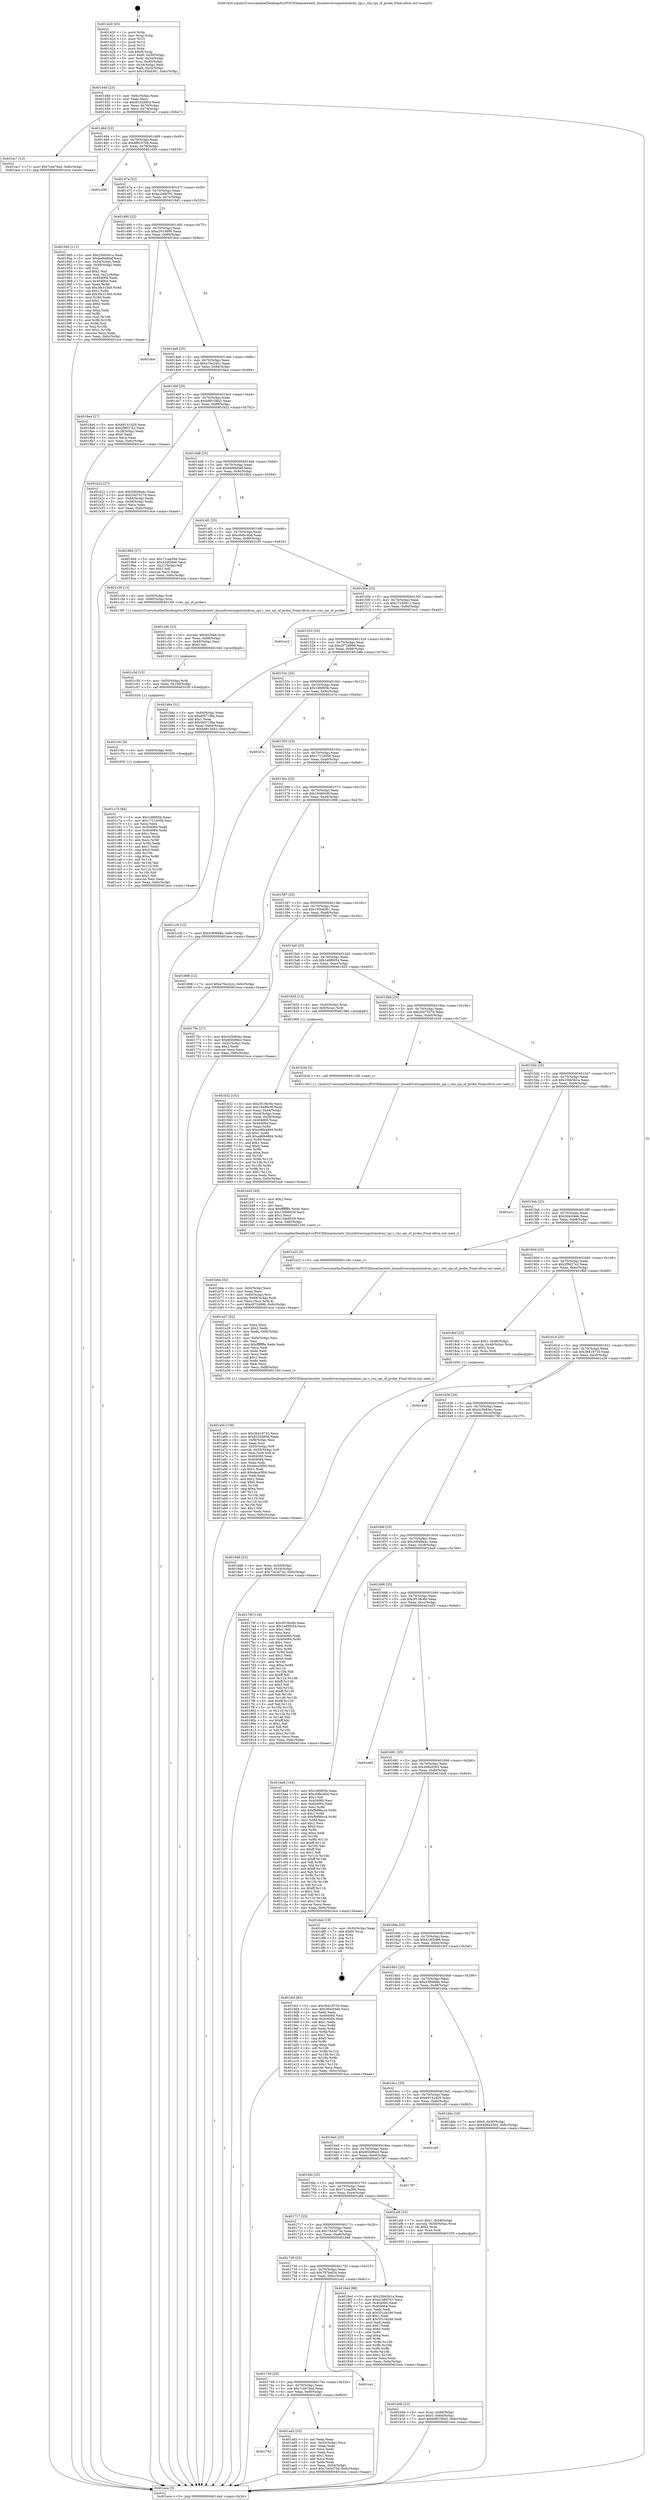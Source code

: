 digraph "0x401420" {
  label = "0x401420 (/mnt/c/Users/mathe/Desktop/tcc/POCII/binaries/extr_linuxdriversinputrmi4rmi_spi.c_rmi_spi_of_probe_Final-ollvm.out::main(0))"
  labelloc = "t"
  node[shape=record]

  Entry [label="",width=0.3,height=0.3,shape=circle,fillcolor=black,style=filled]
  "0x40144d" [label="{
     0x40144d [23]\l
     | [instrs]\l
     &nbsp;&nbsp;0x40144d \<+3\>: mov -0x6c(%rbp),%eax\l
     &nbsp;&nbsp;0x401450 \<+2\>: mov %eax,%ecx\l
     &nbsp;&nbsp;0x401452 \<+6\>: sub $0x8102d95d,%ecx\l
     &nbsp;&nbsp;0x401458 \<+3\>: mov %eax,-0x70(%rbp)\l
     &nbsp;&nbsp;0x40145b \<+3\>: mov %ecx,-0x74(%rbp)\l
     &nbsp;&nbsp;0x40145e \<+6\>: je 0000000000401ac7 \<main+0x6a7\>\l
  }"]
  "0x401ac7" [label="{
     0x401ac7 [12]\l
     | [instrs]\l
     &nbsp;&nbsp;0x401ac7 \<+7\>: movl $0x7cde76ad,-0x6c(%rbp)\l
     &nbsp;&nbsp;0x401ace \<+5\>: jmp 0000000000401ece \<main+0xaae\>\l
  }"]
  "0x401464" [label="{
     0x401464 [22]\l
     | [instrs]\l
     &nbsp;&nbsp;0x401464 \<+5\>: jmp 0000000000401469 \<main+0x49\>\l
     &nbsp;&nbsp;0x401469 \<+3\>: mov -0x70(%rbp),%eax\l
     &nbsp;&nbsp;0x40146c \<+5\>: sub $0x8f9167bb,%eax\l
     &nbsp;&nbsp;0x401471 \<+3\>: mov %eax,-0x78(%rbp)\l
     &nbsp;&nbsp;0x401474 \<+6\>: je 0000000000401d39 \<main+0x919\>\l
  }"]
  Exit [label="",width=0.3,height=0.3,shape=circle,fillcolor=black,style=filled,peripheries=2]
  "0x401d39" [label="{
     0x401d39\l
  }", style=dashed]
  "0x40147a" [label="{
     0x40147a [22]\l
     | [instrs]\l
     &nbsp;&nbsp;0x40147a \<+5\>: jmp 000000000040147f \<main+0x5f\>\l
     &nbsp;&nbsp;0x40147f \<+3\>: mov -0x70(%rbp),%eax\l
     &nbsp;&nbsp;0x401482 \<+5\>: sub $0xa1b8d761,%eax\l
     &nbsp;&nbsp;0x401487 \<+3\>: mov %eax,-0x7c(%rbp)\l
     &nbsp;&nbsp;0x40148a \<+6\>: je 0000000000401945 \<main+0x525\>\l
  }"]
  "0x401c75" [label="{
     0x401c75 [84]\l
     | [instrs]\l
     &nbsp;&nbsp;0x401c75 \<+5\>: mov $0x1d6905b,%eax\l
     &nbsp;&nbsp;0x401c7a \<+5\>: mov $0x17214056,%esi\l
     &nbsp;&nbsp;0x401c7f \<+2\>: xor %ecx,%ecx\l
     &nbsp;&nbsp;0x401c81 \<+7\>: mov 0x404060,%edx\l
     &nbsp;&nbsp;0x401c88 \<+8\>: mov 0x404064,%r8d\l
     &nbsp;&nbsp;0x401c90 \<+3\>: sub $0x1,%ecx\l
     &nbsp;&nbsp;0x401c93 \<+3\>: mov %edx,%r9d\l
     &nbsp;&nbsp;0x401c96 \<+3\>: add %ecx,%r9d\l
     &nbsp;&nbsp;0x401c99 \<+4\>: imul %r9d,%edx\l
     &nbsp;&nbsp;0x401c9d \<+3\>: and $0x1,%edx\l
     &nbsp;&nbsp;0x401ca0 \<+3\>: cmp $0x0,%edx\l
     &nbsp;&nbsp;0x401ca3 \<+4\>: sete %r10b\l
     &nbsp;&nbsp;0x401ca7 \<+4\>: cmp $0xa,%r8d\l
     &nbsp;&nbsp;0x401cab \<+4\>: setl %r11b\l
     &nbsp;&nbsp;0x401caf \<+3\>: mov %r10b,%bl\l
     &nbsp;&nbsp;0x401cb2 \<+3\>: and %r11b,%bl\l
     &nbsp;&nbsp;0x401cb5 \<+3\>: xor %r11b,%r10b\l
     &nbsp;&nbsp;0x401cb8 \<+3\>: or %r10b,%bl\l
     &nbsp;&nbsp;0x401cbb \<+3\>: test $0x1,%bl\l
     &nbsp;&nbsp;0x401cbe \<+3\>: cmovne %esi,%eax\l
     &nbsp;&nbsp;0x401cc1 \<+3\>: mov %eax,-0x6c(%rbp)\l
     &nbsp;&nbsp;0x401cc4 \<+5\>: jmp 0000000000401ece \<main+0xaae\>\l
  }"]
  "0x401945" [label="{
     0x401945 [111]\l
     | [instrs]\l
     &nbsp;&nbsp;0x401945 \<+5\>: mov $0x25bb5b1a,%eax\l
     &nbsp;&nbsp;0x40194a \<+5\>: mov $0xbe9dd0ef,%ecx\l
     &nbsp;&nbsp;0x40194f \<+3\>: mov -0x54(%rbp),%edx\l
     &nbsp;&nbsp;0x401952 \<+3\>: cmp -0x48(%rbp),%edx\l
     &nbsp;&nbsp;0x401955 \<+4\>: setl %sil\l
     &nbsp;&nbsp;0x401959 \<+4\>: and $0x1,%sil\l
     &nbsp;&nbsp;0x40195d \<+4\>: mov %sil,-0x21(%rbp)\l
     &nbsp;&nbsp;0x401961 \<+7\>: mov 0x404060,%edx\l
     &nbsp;&nbsp;0x401968 \<+7\>: mov 0x404064,%edi\l
     &nbsp;&nbsp;0x40196f \<+3\>: mov %edx,%r8d\l
     &nbsp;&nbsp;0x401972 \<+7\>: sub $0x3fe315b0,%r8d\l
     &nbsp;&nbsp;0x401979 \<+4\>: sub $0x1,%r8d\l
     &nbsp;&nbsp;0x40197d \<+7\>: add $0x3fe315b0,%r8d\l
     &nbsp;&nbsp;0x401984 \<+4\>: imul %r8d,%edx\l
     &nbsp;&nbsp;0x401988 \<+3\>: and $0x1,%edx\l
     &nbsp;&nbsp;0x40198b \<+3\>: cmp $0x0,%edx\l
     &nbsp;&nbsp;0x40198e \<+4\>: sete %sil\l
     &nbsp;&nbsp;0x401992 \<+3\>: cmp $0xa,%edi\l
     &nbsp;&nbsp;0x401995 \<+4\>: setl %r9b\l
     &nbsp;&nbsp;0x401999 \<+3\>: mov %sil,%r10b\l
     &nbsp;&nbsp;0x40199c \<+3\>: and %r9b,%r10b\l
     &nbsp;&nbsp;0x40199f \<+3\>: xor %r9b,%sil\l
     &nbsp;&nbsp;0x4019a2 \<+3\>: or %sil,%r10b\l
     &nbsp;&nbsp;0x4019a5 \<+4\>: test $0x1,%r10b\l
     &nbsp;&nbsp;0x4019a9 \<+3\>: cmovne %ecx,%eax\l
     &nbsp;&nbsp;0x4019ac \<+3\>: mov %eax,-0x6c(%rbp)\l
     &nbsp;&nbsp;0x4019af \<+5\>: jmp 0000000000401ece \<main+0xaae\>\l
  }"]
  "0x401490" [label="{
     0x401490 [22]\l
     | [instrs]\l
     &nbsp;&nbsp;0x401490 \<+5\>: jmp 0000000000401495 \<main+0x75\>\l
     &nbsp;&nbsp;0x401495 \<+3\>: mov -0x70(%rbp),%eax\l
     &nbsp;&nbsp;0x401498 \<+5\>: sub $0xa2010890,%eax\l
     &nbsp;&nbsp;0x40149d \<+3\>: mov %eax,-0x80(%rbp)\l
     &nbsp;&nbsp;0x4014a0 \<+6\>: je 0000000000401dce \<main+0x9ae\>\l
  }"]
  "0x401c6c" [label="{
     0x401c6c [9]\l
     | [instrs]\l
     &nbsp;&nbsp;0x401c6c \<+4\>: mov -0x60(%rbp),%rdi\l
     &nbsp;&nbsp;0x401c70 \<+5\>: call 0000000000401030 \<free@plt\>\l
     | [calls]\l
     &nbsp;&nbsp;0x401030 \{1\} (unknown)\l
  }"]
  "0x401dce" [label="{
     0x401dce\l
  }", style=dashed]
  "0x4014a6" [label="{
     0x4014a6 [25]\l
     | [instrs]\l
     &nbsp;&nbsp;0x4014a6 \<+5\>: jmp 00000000004014ab \<main+0x8b\>\l
     &nbsp;&nbsp;0x4014ab \<+3\>: mov -0x70(%rbp),%eax\l
     &nbsp;&nbsp;0x4014ae \<+5\>: sub $0xa76e242c,%eax\l
     &nbsp;&nbsp;0x4014b3 \<+6\>: mov %eax,-0x84(%rbp)\l
     &nbsp;&nbsp;0x4014b9 \<+6\>: je 00000000004018a4 \<main+0x484\>\l
  }"]
  "0x401c5d" [label="{
     0x401c5d [15]\l
     | [instrs]\l
     &nbsp;&nbsp;0x401c5d \<+4\>: mov -0x50(%rbp),%rdi\l
     &nbsp;&nbsp;0x401c61 \<+6\>: mov %eax,-0x100(%rbp)\l
     &nbsp;&nbsp;0x401c67 \<+5\>: call 0000000000401030 \<free@plt\>\l
     | [calls]\l
     &nbsp;&nbsp;0x401030 \{1\} (unknown)\l
  }"]
  "0x4018a4" [label="{
     0x4018a4 [27]\l
     | [instrs]\l
     &nbsp;&nbsp;0x4018a4 \<+5\>: mov $0x69141d29,%eax\l
     &nbsp;&nbsp;0x4018a9 \<+5\>: mov $0x2f9627e2,%ecx\l
     &nbsp;&nbsp;0x4018ae \<+3\>: mov -0x28(%rbp),%edx\l
     &nbsp;&nbsp;0x4018b1 \<+3\>: cmp $0x0,%edx\l
     &nbsp;&nbsp;0x4018b4 \<+3\>: cmove %ecx,%eax\l
     &nbsp;&nbsp;0x4018b7 \<+3\>: mov %eax,-0x6c(%rbp)\l
     &nbsp;&nbsp;0x4018ba \<+5\>: jmp 0000000000401ece \<main+0xaae\>\l
  }"]
  "0x4014bf" [label="{
     0x4014bf [25]\l
     | [instrs]\l
     &nbsp;&nbsp;0x4014bf \<+5\>: jmp 00000000004014c4 \<main+0xa4\>\l
     &nbsp;&nbsp;0x4014c4 \<+3\>: mov -0x70(%rbp),%eax\l
     &nbsp;&nbsp;0x4014c7 \<+5\>: sub $0xb8815843,%eax\l
     &nbsp;&nbsp;0x4014cc \<+6\>: mov %eax,-0x88(%rbp)\l
     &nbsp;&nbsp;0x4014d2 \<+6\>: je 0000000000401b22 \<main+0x702\>\l
  }"]
  "0x401c46" [label="{
     0x401c46 [23]\l
     | [instrs]\l
     &nbsp;&nbsp;0x401c46 \<+10\>: movabs $0x4020b6,%rdi\l
     &nbsp;&nbsp;0x401c50 \<+3\>: mov %eax,-0x68(%rbp)\l
     &nbsp;&nbsp;0x401c53 \<+3\>: mov -0x68(%rbp),%esi\l
     &nbsp;&nbsp;0x401c56 \<+2\>: mov $0x0,%al\l
     &nbsp;&nbsp;0x401c58 \<+5\>: call 0000000000401040 \<printf@plt\>\l
     | [calls]\l
     &nbsp;&nbsp;0x401040 \{1\} (unknown)\l
  }"]
  "0x401b22" [label="{
     0x401b22 [27]\l
     | [instrs]\l
     &nbsp;&nbsp;0x401b22 \<+5\>: mov $0x3d0d9a4c,%eax\l
     &nbsp;&nbsp;0x401b27 \<+5\>: mov $0x20d7527d,%ecx\l
     &nbsp;&nbsp;0x401b2c \<+3\>: mov -0x64(%rbp),%edx\l
     &nbsp;&nbsp;0x401b2f \<+3\>: cmp -0x58(%rbp),%edx\l
     &nbsp;&nbsp;0x401b32 \<+3\>: cmovl %ecx,%eax\l
     &nbsp;&nbsp;0x401b35 \<+3\>: mov %eax,-0x6c(%rbp)\l
     &nbsp;&nbsp;0x401b38 \<+5\>: jmp 0000000000401ece \<main+0xaae\>\l
  }"]
  "0x4014d8" [label="{
     0x4014d8 [25]\l
     | [instrs]\l
     &nbsp;&nbsp;0x4014d8 \<+5\>: jmp 00000000004014dd \<main+0xbd\>\l
     &nbsp;&nbsp;0x4014dd \<+3\>: mov -0x70(%rbp),%eax\l
     &nbsp;&nbsp;0x4014e0 \<+5\>: sub $0xbe9dd0ef,%eax\l
     &nbsp;&nbsp;0x4014e5 \<+6\>: mov %eax,-0x8c(%rbp)\l
     &nbsp;&nbsp;0x4014eb \<+6\>: je 00000000004019b4 \<main+0x594\>\l
  }"]
  "0x401b6a" [label="{
     0x401b6a [32]\l
     | [instrs]\l
     &nbsp;&nbsp;0x401b6a \<+6\>: mov -0xfc(%rbp),%ecx\l
     &nbsp;&nbsp;0x401b70 \<+3\>: imul %eax,%ecx\l
     &nbsp;&nbsp;0x401b73 \<+4\>: mov -0x60(%rbp),%rsi\l
     &nbsp;&nbsp;0x401b77 \<+4\>: movslq -0x64(%rbp),%rdi\l
     &nbsp;&nbsp;0x401b7b \<+3\>: mov %ecx,(%rsi,%rdi,4)\l
     &nbsp;&nbsp;0x401b7e \<+7\>: movl $0xc9734996,-0x6c(%rbp)\l
     &nbsp;&nbsp;0x401b85 \<+5\>: jmp 0000000000401ece \<main+0xaae\>\l
  }"]
  "0x4019b4" [label="{
     0x4019b4 [27]\l
     | [instrs]\l
     &nbsp;&nbsp;0x4019b4 \<+5\>: mov $0x71caa39d,%eax\l
     &nbsp;&nbsp;0x4019b9 \<+5\>: mov $0x410f2de6,%ecx\l
     &nbsp;&nbsp;0x4019be \<+3\>: mov -0x21(%rbp),%dl\l
     &nbsp;&nbsp;0x4019c1 \<+3\>: test $0x1,%dl\l
     &nbsp;&nbsp;0x4019c4 \<+3\>: cmovne %ecx,%eax\l
     &nbsp;&nbsp;0x4019c7 \<+3\>: mov %eax,-0x6c(%rbp)\l
     &nbsp;&nbsp;0x4019ca \<+5\>: jmp 0000000000401ece \<main+0xaae\>\l
  }"]
  "0x4014f1" [label="{
     0x4014f1 [25]\l
     | [instrs]\l
     &nbsp;&nbsp;0x4014f1 \<+5\>: jmp 00000000004014f6 \<main+0xd6\>\l
     &nbsp;&nbsp;0x4014f6 \<+3\>: mov -0x70(%rbp),%eax\l
     &nbsp;&nbsp;0x4014f9 \<+5\>: sub $0xc6dbc4bd,%eax\l
     &nbsp;&nbsp;0x4014fe \<+6\>: mov %eax,-0x90(%rbp)\l
     &nbsp;&nbsp;0x401504 \<+6\>: je 0000000000401c39 \<main+0x819\>\l
  }"]
  "0x401b42" [label="{
     0x401b42 [40]\l
     | [instrs]\l
     &nbsp;&nbsp;0x401b42 \<+5\>: mov $0x2,%ecx\l
     &nbsp;&nbsp;0x401b47 \<+1\>: cltd\l
     &nbsp;&nbsp;0x401b48 \<+2\>: idiv %ecx\l
     &nbsp;&nbsp;0x401b4a \<+6\>: imul $0xfffffffe,%edx,%ecx\l
     &nbsp;&nbsp;0x401b50 \<+6\>: sub $0x134b6029,%ecx\l
     &nbsp;&nbsp;0x401b56 \<+3\>: add $0x1,%ecx\l
     &nbsp;&nbsp;0x401b59 \<+6\>: add $0x134b6029,%ecx\l
     &nbsp;&nbsp;0x401b5f \<+6\>: mov %ecx,-0xfc(%rbp)\l
     &nbsp;&nbsp;0x401b65 \<+5\>: call 0000000000401160 \<next_i\>\l
     | [calls]\l
     &nbsp;&nbsp;0x401160 \{1\} (/mnt/c/Users/mathe/Desktop/tcc/POCII/binaries/extr_linuxdriversinputrmi4rmi_spi.c_rmi_spi_of_probe_Final-ollvm.out::next_i)\l
  }"]
  "0x401c39" [label="{
     0x401c39 [13]\l
     | [instrs]\l
     &nbsp;&nbsp;0x401c39 \<+4\>: mov -0x50(%rbp),%rdi\l
     &nbsp;&nbsp;0x401c3d \<+4\>: mov -0x60(%rbp),%rsi\l
     &nbsp;&nbsp;0x401c41 \<+5\>: call 00000000004013f0 \<rmi_spi_of_probe\>\l
     | [calls]\l
     &nbsp;&nbsp;0x4013f0 \{1\} (/mnt/c/Users/mathe/Desktop/tcc/POCII/binaries/extr_linuxdriversinputrmi4rmi_spi.c_rmi_spi_of_probe_Final-ollvm.out::rmi_spi_of_probe)\l
  }"]
  "0x40150a" [label="{
     0x40150a [25]\l
     | [instrs]\l
     &nbsp;&nbsp;0x40150a \<+5\>: jmp 000000000040150f \<main+0xef\>\l
     &nbsp;&nbsp;0x40150f \<+3\>: mov -0x70(%rbp),%eax\l
     &nbsp;&nbsp;0x401512 \<+5\>: sub $0xc7240611,%eax\l
     &nbsp;&nbsp;0x401517 \<+6\>: mov %eax,-0x94(%rbp)\l
     &nbsp;&nbsp;0x40151d \<+6\>: je 0000000000401ec2 \<main+0xaa2\>\l
  }"]
  "0x401b0b" [label="{
     0x401b0b [23]\l
     | [instrs]\l
     &nbsp;&nbsp;0x401b0b \<+4\>: mov %rax,-0x60(%rbp)\l
     &nbsp;&nbsp;0x401b0f \<+7\>: movl $0x0,-0x64(%rbp)\l
     &nbsp;&nbsp;0x401b16 \<+7\>: movl $0xb8815843,-0x6c(%rbp)\l
     &nbsp;&nbsp;0x401b1d \<+5\>: jmp 0000000000401ece \<main+0xaae\>\l
  }"]
  "0x401ec2" [label="{
     0x401ec2\l
  }", style=dashed]
  "0x401523" [label="{
     0x401523 [25]\l
     | [instrs]\l
     &nbsp;&nbsp;0x401523 \<+5\>: jmp 0000000000401528 \<main+0x108\>\l
     &nbsp;&nbsp;0x401528 \<+3\>: mov -0x70(%rbp),%eax\l
     &nbsp;&nbsp;0x40152b \<+5\>: sub $0xc9734996,%eax\l
     &nbsp;&nbsp;0x401530 \<+6\>: mov %eax,-0x98(%rbp)\l
     &nbsp;&nbsp;0x401536 \<+6\>: je 0000000000401b8a \<main+0x76a\>\l
  }"]
  "0x401762" [label="{
     0x401762\l
  }", style=dashed]
  "0x401b8a" [label="{
     0x401b8a [31]\l
     | [instrs]\l
     &nbsp;&nbsp;0x401b8a \<+3\>: mov -0x64(%rbp),%eax\l
     &nbsp;&nbsp;0x401b8d \<+5\>: sub $0x49571f9a,%eax\l
     &nbsp;&nbsp;0x401b92 \<+3\>: add $0x1,%eax\l
     &nbsp;&nbsp;0x401b95 \<+5\>: add $0x49571f9a,%eax\l
     &nbsp;&nbsp;0x401b9a \<+3\>: mov %eax,-0x64(%rbp)\l
     &nbsp;&nbsp;0x401b9d \<+7\>: movl $0xb8815843,-0x6c(%rbp)\l
     &nbsp;&nbsp;0x401ba4 \<+5\>: jmp 0000000000401ece \<main+0xaae\>\l
  }"]
  "0x40153c" [label="{
     0x40153c [25]\l
     | [instrs]\l
     &nbsp;&nbsp;0x40153c \<+5\>: jmp 0000000000401541 \<main+0x121\>\l
     &nbsp;&nbsp;0x401541 \<+3\>: mov -0x70(%rbp),%eax\l
     &nbsp;&nbsp;0x401544 \<+5\>: sub $0x1d6905b,%eax\l
     &nbsp;&nbsp;0x401549 \<+6\>: mov %eax,-0x9c(%rbp)\l
     &nbsp;&nbsp;0x40154f \<+6\>: je 0000000000401e7a \<main+0xa5a\>\l
  }"]
  "0x401ad3" [label="{
     0x401ad3 [33]\l
     | [instrs]\l
     &nbsp;&nbsp;0x401ad3 \<+2\>: xor %eax,%eax\l
     &nbsp;&nbsp;0x401ad5 \<+3\>: mov -0x54(%rbp),%ecx\l
     &nbsp;&nbsp;0x401ad8 \<+2\>: mov %eax,%edx\l
     &nbsp;&nbsp;0x401ada \<+2\>: sub %ecx,%edx\l
     &nbsp;&nbsp;0x401adc \<+2\>: mov %eax,%ecx\l
     &nbsp;&nbsp;0x401ade \<+3\>: sub $0x1,%ecx\l
     &nbsp;&nbsp;0x401ae1 \<+2\>: add %ecx,%edx\l
     &nbsp;&nbsp;0x401ae3 \<+2\>: sub %edx,%eax\l
     &nbsp;&nbsp;0x401ae5 \<+3\>: mov %eax,-0x54(%rbp)\l
     &nbsp;&nbsp;0x401ae8 \<+7\>: movl $0x7343d73e,-0x6c(%rbp)\l
     &nbsp;&nbsp;0x401aef \<+5\>: jmp 0000000000401ece \<main+0xaae\>\l
  }"]
  "0x401e7a" [label="{
     0x401e7a\l
  }", style=dashed]
  "0x401555" [label="{
     0x401555 [25]\l
     | [instrs]\l
     &nbsp;&nbsp;0x401555 \<+5\>: jmp 000000000040155a \<main+0x13a\>\l
     &nbsp;&nbsp;0x40155a \<+3\>: mov -0x70(%rbp),%eax\l
     &nbsp;&nbsp;0x40155d \<+5\>: sub $0x17214056,%eax\l
     &nbsp;&nbsp;0x401562 \<+6\>: mov %eax,-0xa0(%rbp)\l
     &nbsp;&nbsp;0x401568 \<+6\>: je 0000000000401cc9 \<main+0x8a9\>\l
  }"]
  "0x401749" [label="{
     0x401749 [25]\l
     | [instrs]\l
     &nbsp;&nbsp;0x401749 \<+5\>: jmp 000000000040174e \<main+0x32e\>\l
     &nbsp;&nbsp;0x40174e \<+3\>: mov -0x70(%rbp),%eax\l
     &nbsp;&nbsp;0x401751 \<+5\>: sub $0x7cde76ad,%eax\l
     &nbsp;&nbsp;0x401756 \<+6\>: mov %eax,-0xf0(%rbp)\l
     &nbsp;&nbsp;0x40175c \<+6\>: je 0000000000401ad3 \<main+0x6b3\>\l
  }"]
  "0x401cc9" [label="{
     0x401cc9 [12]\l
     | [instrs]\l
     &nbsp;&nbsp;0x401cc9 \<+7\>: movl $0x43f0668a,-0x6c(%rbp)\l
     &nbsp;&nbsp;0x401cd0 \<+5\>: jmp 0000000000401ece \<main+0xaae\>\l
  }"]
  "0x40156e" [label="{
     0x40156e [25]\l
     | [instrs]\l
     &nbsp;&nbsp;0x40156e \<+5\>: jmp 0000000000401573 \<main+0x153\>\l
     &nbsp;&nbsp;0x401573 \<+3\>: mov -0x70(%rbp),%eax\l
     &nbsp;&nbsp;0x401576 \<+5\>: sub $0x18480c9f,%eax\l
     &nbsp;&nbsp;0x40157b \<+6\>: mov %eax,-0xa4(%rbp)\l
     &nbsp;&nbsp;0x401581 \<+6\>: je 0000000000401898 \<main+0x478\>\l
  }"]
  "0x401ce1" [label="{
     0x401ce1\l
  }", style=dashed]
  "0x401898" [label="{
     0x401898 [12]\l
     | [instrs]\l
     &nbsp;&nbsp;0x401898 \<+7\>: movl $0xa76e242c,-0x6c(%rbp)\l
     &nbsp;&nbsp;0x40189f \<+5\>: jmp 0000000000401ece \<main+0xaae\>\l
  }"]
  "0x401587" [label="{
     0x401587 [25]\l
     | [instrs]\l
     &nbsp;&nbsp;0x401587 \<+5\>: jmp 000000000040158c \<main+0x16c\>\l
     &nbsp;&nbsp;0x40158c \<+3\>: mov -0x70(%rbp),%eax\l
     &nbsp;&nbsp;0x40158f \<+5\>: sub $0x193bd361,%eax\l
     &nbsp;&nbsp;0x401594 \<+6\>: mov %eax,-0xa8(%rbp)\l
     &nbsp;&nbsp;0x40159a \<+6\>: je 000000000040176c \<main+0x34c\>\l
  }"]
  "0x401a5b" [label="{
     0x401a5b [108]\l
     | [instrs]\l
     &nbsp;&nbsp;0x401a5b \<+5\>: mov $0x3b418733,%ecx\l
     &nbsp;&nbsp;0x401a60 \<+5\>: mov $0x8102d95d,%edx\l
     &nbsp;&nbsp;0x401a65 \<+6\>: mov -0xf8(%rbp),%esi\l
     &nbsp;&nbsp;0x401a6b \<+3\>: imul %eax,%esi\l
     &nbsp;&nbsp;0x401a6e \<+4\>: mov -0x50(%rbp),%r8\l
     &nbsp;&nbsp;0x401a72 \<+4\>: movslq -0x54(%rbp),%r9\l
     &nbsp;&nbsp;0x401a76 \<+4\>: mov %esi,(%r8,%r9,4)\l
     &nbsp;&nbsp;0x401a7a \<+7\>: mov 0x404060,%eax\l
     &nbsp;&nbsp;0x401a81 \<+7\>: mov 0x404064,%esi\l
     &nbsp;&nbsp;0x401a88 \<+2\>: mov %eax,%edi\l
     &nbsp;&nbsp;0x401a8a \<+6\>: sub $0xdece3f04,%edi\l
     &nbsp;&nbsp;0x401a90 \<+3\>: sub $0x1,%edi\l
     &nbsp;&nbsp;0x401a93 \<+6\>: add $0xdece3f04,%edi\l
     &nbsp;&nbsp;0x401a99 \<+3\>: imul %edi,%eax\l
     &nbsp;&nbsp;0x401a9c \<+3\>: and $0x1,%eax\l
     &nbsp;&nbsp;0x401a9f \<+3\>: cmp $0x0,%eax\l
     &nbsp;&nbsp;0x401aa2 \<+4\>: sete %r10b\l
     &nbsp;&nbsp;0x401aa6 \<+3\>: cmp $0xa,%esi\l
     &nbsp;&nbsp;0x401aa9 \<+4\>: setl %r11b\l
     &nbsp;&nbsp;0x401aad \<+3\>: mov %r10b,%bl\l
     &nbsp;&nbsp;0x401ab0 \<+3\>: and %r11b,%bl\l
     &nbsp;&nbsp;0x401ab3 \<+3\>: xor %r11b,%r10b\l
     &nbsp;&nbsp;0x401ab6 \<+3\>: or %r10b,%bl\l
     &nbsp;&nbsp;0x401ab9 \<+3\>: test $0x1,%bl\l
     &nbsp;&nbsp;0x401abc \<+3\>: cmovne %edx,%ecx\l
     &nbsp;&nbsp;0x401abf \<+3\>: mov %ecx,-0x6c(%rbp)\l
     &nbsp;&nbsp;0x401ac2 \<+5\>: jmp 0000000000401ece \<main+0xaae\>\l
  }"]
  "0x40176c" [label="{
     0x40176c [27]\l
     | [instrs]\l
     &nbsp;&nbsp;0x40176c \<+5\>: mov $0x3c5b83ec,%eax\l
     &nbsp;&nbsp;0x401771 \<+5\>: mov $0x6f2b96e2,%ecx\l
     &nbsp;&nbsp;0x401776 \<+3\>: mov -0x2c(%rbp),%edx\l
     &nbsp;&nbsp;0x401779 \<+3\>: cmp $0x2,%edx\l
     &nbsp;&nbsp;0x40177c \<+3\>: cmovne %ecx,%eax\l
     &nbsp;&nbsp;0x40177f \<+3\>: mov %eax,-0x6c(%rbp)\l
     &nbsp;&nbsp;0x401782 \<+5\>: jmp 0000000000401ece \<main+0xaae\>\l
  }"]
  "0x4015a0" [label="{
     0x4015a0 [25]\l
     | [instrs]\l
     &nbsp;&nbsp;0x4015a0 \<+5\>: jmp 00000000004015a5 \<main+0x185\>\l
     &nbsp;&nbsp;0x4015a5 \<+3\>: mov -0x70(%rbp),%eax\l
     &nbsp;&nbsp;0x4015a8 \<+5\>: sub $0x1e8f0054,%eax\l
     &nbsp;&nbsp;0x4015ad \<+6\>: mov %eax,-0xac(%rbp)\l
     &nbsp;&nbsp;0x4015b3 \<+6\>: je 0000000000401825 \<main+0x405\>\l
  }"]
  "0x401ece" [label="{
     0x401ece [5]\l
     | [instrs]\l
     &nbsp;&nbsp;0x401ece \<+5\>: jmp 000000000040144d \<main+0x2d\>\l
  }"]
  "0x401420" [label="{
     0x401420 [45]\l
     | [instrs]\l
     &nbsp;&nbsp;0x401420 \<+1\>: push %rbp\l
     &nbsp;&nbsp;0x401421 \<+3\>: mov %rsp,%rbp\l
     &nbsp;&nbsp;0x401424 \<+2\>: push %r15\l
     &nbsp;&nbsp;0x401426 \<+2\>: push %r14\l
     &nbsp;&nbsp;0x401428 \<+2\>: push %r12\l
     &nbsp;&nbsp;0x40142a \<+1\>: push %rbx\l
     &nbsp;&nbsp;0x40142b \<+7\>: sub $0xf0,%rsp\l
     &nbsp;&nbsp;0x401432 \<+7\>: movl $0x0,-0x30(%rbp)\l
     &nbsp;&nbsp;0x401439 \<+3\>: mov %edi,-0x34(%rbp)\l
     &nbsp;&nbsp;0x40143c \<+4\>: mov %rsi,-0x40(%rbp)\l
     &nbsp;&nbsp;0x401440 \<+3\>: mov -0x34(%rbp),%edi\l
     &nbsp;&nbsp;0x401443 \<+3\>: mov %edi,-0x2c(%rbp)\l
     &nbsp;&nbsp;0x401446 \<+7\>: movl $0x193bd361,-0x6c(%rbp)\l
  }"]
  "0x401a27" [label="{
     0x401a27 [52]\l
     | [instrs]\l
     &nbsp;&nbsp;0x401a27 \<+2\>: xor %ecx,%ecx\l
     &nbsp;&nbsp;0x401a29 \<+5\>: mov $0x2,%edx\l
     &nbsp;&nbsp;0x401a2e \<+6\>: mov %edx,-0xf4(%rbp)\l
     &nbsp;&nbsp;0x401a34 \<+1\>: cltd\l
     &nbsp;&nbsp;0x401a35 \<+6\>: mov -0xf4(%rbp),%esi\l
     &nbsp;&nbsp;0x401a3b \<+2\>: idiv %esi\l
     &nbsp;&nbsp;0x401a3d \<+6\>: imul $0xfffffffe,%edx,%edx\l
     &nbsp;&nbsp;0x401a43 \<+2\>: mov %ecx,%edi\l
     &nbsp;&nbsp;0x401a45 \<+2\>: sub %edx,%edi\l
     &nbsp;&nbsp;0x401a47 \<+2\>: mov %ecx,%edx\l
     &nbsp;&nbsp;0x401a49 \<+3\>: sub $0x1,%edx\l
     &nbsp;&nbsp;0x401a4c \<+2\>: add %edx,%edi\l
     &nbsp;&nbsp;0x401a4e \<+2\>: sub %edi,%ecx\l
     &nbsp;&nbsp;0x401a50 \<+6\>: mov %ecx,-0xf8(%rbp)\l
     &nbsp;&nbsp;0x401a56 \<+5\>: call 0000000000401160 \<next_i\>\l
     | [calls]\l
     &nbsp;&nbsp;0x401160 \{1\} (/mnt/c/Users/mathe/Desktop/tcc/POCII/binaries/extr_linuxdriversinputrmi4rmi_spi.c_rmi_spi_of_probe_Final-ollvm.out::next_i)\l
  }"]
  "0x401825" [label="{
     0x401825 [13]\l
     | [instrs]\l
     &nbsp;&nbsp;0x401825 \<+4\>: mov -0x40(%rbp),%rax\l
     &nbsp;&nbsp;0x401829 \<+4\>: mov 0x8(%rax),%rdi\l
     &nbsp;&nbsp;0x40182d \<+5\>: call 0000000000401060 \<atoi@plt\>\l
     | [calls]\l
     &nbsp;&nbsp;0x401060 \{1\} (unknown)\l
  }"]
  "0x4015b9" [label="{
     0x4015b9 [25]\l
     | [instrs]\l
     &nbsp;&nbsp;0x4015b9 \<+5\>: jmp 00000000004015be \<main+0x19e\>\l
     &nbsp;&nbsp;0x4015be \<+3\>: mov -0x70(%rbp),%eax\l
     &nbsp;&nbsp;0x4015c1 \<+5\>: sub $0x20d7527d,%eax\l
     &nbsp;&nbsp;0x4015c6 \<+6\>: mov %eax,-0xb0(%rbp)\l
     &nbsp;&nbsp;0x4015cc \<+6\>: je 0000000000401b3d \<main+0x71d\>\l
  }"]
  "0x401730" [label="{
     0x401730 [25]\l
     | [instrs]\l
     &nbsp;&nbsp;0x401730 \<+5\>: jmp 0000000000401735 \<main+0x315\>\l
     &nbsp;&nbsp;0x401735 \<+3\>: mov -0x70(%rbp),%eax\l
     &nbsp;&nbsp;0x401738 \<+5\>: sub $0x787bef24,%eax\l
     &nbsp;&nbsp;0x40173d \<+6\>: mov %eax,-0xec(%rbp)\l
     &nbsp;&nbsp;0x401743 \<+6\>: je 0000000000401ce1 \<main+0x8c1\>\l
  }"]
  "0x401b3d" [label="{
     0x401b3d [5]\l
     | [instrs]\l
     &nbsp;&nbsp;0x401b3d \<+5\>: call 0000000000401160 \<next_i\>\l
     | [calls]\l
     &nbsp;&nbsp;0x401160 \{1\} (/mnt/c/Users/mathe/Desktop/tcc/POCII/binaries/extr_linuxdriversinputrmi4rmi_spi.c_rmi_spi_of_probe_Final-ollvm.out::next_i)\l
  }"]
  "0x4015d2" [label="{
     0x4015d2 [25]\l
     | [instrs]\l
     &nbsp;&nbsp;0x4015d2 \<+5\>: jmp 00000000004015d7 \<main+0x1b7\>\l
     &nbsp;&nbsp;0x4015d7 \<+3\>: mov -0x70(%rbp),%eax\l
     &nbsp;&nbsp;0x4015da \<+5\>: sub $0x25bb5b1a,%eax\l
     &nbsp;&nbsp;0x4015df \<+6\>: mov %eax,-0xb4(%rbp)\l
     &nbsp;&nbsp;0x4015e5 \<+6\>: je 0000000000401e1c \<main+0x9fc\>\l
  }"]
  "0x4018ed" [label="{
     0x4018ed [88]\l
     | [instrs]\l
     &nbsp;&nbsp;0x4018ed \<+5\>: mov $0x25bb5b1a,%eax\l
     &nbsp;&nbsp;0x4018f2 \<+5\>: mov $0xa1b8d761,%ecx\l
     &nbsp;&nbsp;0x4018f7 \<+7\>: mov 0x404060,%edx\l
     &nbsp;&nbsp;0x4018fe \<+7\>: mov 0x404064,%esi\l
     &nbsp;&nbsp;0x401905 \<+2\>: mov %edx,%edi\l
     &nbsp;&nbsp;0x401907 \<+6\>: sub $0x551cb246,%edi\l
     &nbsp;&nbsp;0x40190d \<+3\>: sub $0x1,%edi\l
     &nbsp;&nbsp;0x401910 \<+6\>: add $0x551cb246,%edi\l
     &nbsp;&nbsp;0x401916 \<+3\>: imul %edi,%edx\l
     &nbsp;&nbsp;0x401919 \<+3\>: and $0x1,%edx\l
     &nbsp;&nbsp;0x40191c \<+3\>: cmp $0x0,%edx\l
     &nbsp;&nbsp;0x40191f \<+4\>: sete %r8b\l
     &nbsp;&nbsp;0x401923 \<+3\>: cmp $0xa,%esi\l
     &nbsp;&nbsp;0x401926 \<+4\>: setl %r9b\l
     &nbsp;&nbsp;0x40192a \<+3\>: mov %r8b,%r10b\l
     &nbsp;&nbsp;0x40192d \<+3\>: and %r9b,%r10b\l
     &nbsp;&nbsp;0x401930 \<+3\>: xor %r9b,%r8b\l
     &nbsp;&nbsp;0x401933 \<+3\>: or %r8b,%r10b\l
     &nbsp;&nbsp;0x401936 \<+4\>: test $0x1,%r10b\l
     &nbsp;&nbsp;0x40193a \<+3\>: cmovne %ecx,%eax\l
     &nbsp;&nbsp;0x40193d \<+3\>: mov %eax,-0x6c(%rbp)\l
     &nbsp;&nbsp;0x401940 \<+5\>: jmp 0000000000401ece \<main+0xaae\>\l
  }"]
  "0x401e1c" [label="{
     0x401e1c\l
  }", style=dashed]
  "0x4015eb" [label="{
     0x4015eb [25]\l
     | [instrs]\l
     &nbsp;&nbsp;0x4015eb \<+5\>: jmp 00000000004015f0 \<main+0x1d0\>\l
     &nbsp;&nbsp;0x4015f0 \<+3\>: mov -0x70(%rbp),%eax\l
     &nbsp;&nbsp;0x4015f3 \<+5\>: sub $0x284c04eb,%eax\l
     &nbsp;&nbsp;0x4015f8 \<+6\>: mov %eax,-0xb8(%rbp)\l
     &nbsp;&nbsp;0x4015fe \<+6\>: je 0000000000401a22 \<main+0x602\>\l
  }"]
  "0x401717" [label="{
     0x401717 [25]\l
     | [instrs]\l
     &nbsp;&nbsp;0x401717 \<+5\>: jmp 000000000040171c \<main+0x2fc\>\l
     &nbsp;&nbsp;0x40171c \<+3\>: mov -0x70(%rbp),%eax\l
     &nbsp;&nbsp;0x40171f \<+5\>: sub $0x7343d73e,%eax\l
     &nbsp;&nbsp;0x401724 \<+6\>: mov %eax,-0xe8(%rbp)\l
     &nbsp;&nbsp;0x40172a \<+6\>: je 00000000004018ed \<main+0x4cd\>\l
  }"]
  "0x401a22" [label="{
     0x401a22 [5]\l
     | [instrs]\l
     &nbsp;&nbsp;0x401a22 \<+5\>: call 0000000000401160 \<next_i\>\l
     | [calls]\l
     &nbsp;&nbsp;0x401160 \{1\} (/mnt/c/Users/mathe/Desktop/tcc/POCII/binaries/extr_linuxdriversinputrmi4rmi_spi.c_rmi_spi_of_probe_Final-ollvm.out::next_i)\l
  }"]
  "0x401604" [label="{
     0x401604 [25]\l
     | [instrs]\l
     &nbsp;&nbsp;0x401604 \<+5\>: jmp 0000000000401609 \<main+0x1e9\>\l
     &nbsp;&nbsp;0x401609 \<+3\>: mov -0x70(%rbp),%eax\l
     &nbsp;&nbsp;0x40160c \<+5\>: sub $0x2f9627e2,%eax\l
     &nbsp;&nbsp;0x401611 \<+6\>: mov %eax,-0xbc(%rbp)\l
     &nbsp;&nbsp;0x401617 \<+6\>: je 00000000004018bf \<main+0x49f\>\l
  }"]
  "0x401af4" [label="{
     0x401af4 [23]\l
     | [instrs]\l
     &nbsp;&nbsp;0x401af4 \<+7\>: movl $0x1,-0x58(%rbp)\l
     &nbsp;&nbsp;0x401afb \<+4\>: movslq -0x58(%rbp),%rax\l
     &nbsp;&nbsp;0x401aff \<+4\>: shl $0x2,%rax\l
     &nbsp;&nbsp;0x401b03 \<+3\>: mov %rax,%rdi\l
     &nbsp;&nbsp;0x401b06 \<+5\>: call 0000000000401050 \<malloc@plt\>\l
     | [calls]\l
     &nbsp;&nbsp;0x401050 \{1\} (unknown)\l
  }"]
  "0x4018bf" [label="{
     0x4018bf [23]\l
     | [instrs]\l
     &nbsp;&nbsp;0x4018bf \<+7\>: movl $0x1,-0x48(%rbp)\l
     &nbsp;&nbsp;0x4018c6 \<+4\>: movslq -0x48(%rbp),%rax\l
     &nbsp;&nbsp;0x4018ca \<+4\>: shl $0x2,%rax\l
     &nbsp;&nbsp;0x4018ce \<+3\>: mov %rax,%rdi\l
     &nbsp;&nbsp;0x4018d1 \<+5\>: call 0000000000401050 \<malloc@plt\>\l
     | [calls]\l
     &nbsp;&nbsp;0x401050 \{1\} (unknown)\l
  }"]
  "0x40161d" [label="{
     0x40161d [25]\l
     | [instrs]\l
     &nbsp;&nbsp;0x40161d \<+5\>: jmp 0000000000401622 \<main+0x202\>\l
     &nbsp;&nbsp;0x401622 \<+3\>: mov -0x70(%rbp),%eax\l
     &nbsp;&nbsp;0x401625 \<+5\>: sub $0x3b418733,%eax\l
     &nbsp;&nbsp;0x40162a \<+6\>: mov %eax,-0xc0(%rbp)\l
     &nbsp;&nbsp;0x401630 \<+6\>: je 0000000000401e28 \<main+0xa08\>\l
  }"]
  "0x4016fe" [label="{
     0x4016fe [25]\l
     | [instrs]\l
     &nbsp;&nbsp;0x4016fe \<+5\>: jmp 0000000000401703 \<main+0x2e3\>\l
     &nbsp;&nbsp;0x401703 \<+3\>: mov -0x70(%rbp),%eax\l
     &nbsp;&nbsp;0x401706 \<+5\>: sub $0x71caa39d,%eax\l
     &nbsp;&nbsp;0x40170b \<+6\>: mov %eax,-0xe4(%rbp)\l
     &nbsp;&nbsp;0x401711 \<+6\>: je 0000000000401af4 \<main+0x6d4\>\l
  }"]
  "0x401e28" [label="{
     0x401e28\l
  }", style=dashed]
  "0x401636" [label="{
     0x401636 [25]\l
     | [instrs]\l
     &nbsp;&nbsp;0x401636 \<+5\>: jmp 000000000040163b \<main+0x21b\>\l
     &nbsp;&nbsp;0x40163b \<+3\>: mov -0x70(%rbp),%eax\l
     &nbsp;&nbsp;0x40163e \<+5\>: sub $0x3c5b83ec,%eax\l
     &nbsp;&nbsp;0x401643 \<+6\>: mov %eax,-0xc4(%rbp)\l
     &nbsp;&nbsp;0x401649 \<+6\>: je 000000000040179f \<main+0x37f\>\l
  }"]
  "0x401787" [label="{
     0x401787\l
  }", style=dashed]
  "0x40179f" [label="{
     0x40179f [134]\l
     | [instrs]\l
     &nbsp;&nbsp;0x40179f \<+5\>: mov $0x3f136c6b,%eax\l
     &nbsp;&nbsp;0x4017a4 \<+5\>: mov $0x1e8f0054,%ecx\l
     &nbsp;&nbsp;0x4017a9 \<+2\>: mov $0x1,%dl\l
     &nbsp;&nbsp;0x4017ab \<+2\>: xor %esi,%esi\l
     &nbsp;&nbsp;0x4017ad \<+7\>: mov 0x404060,%edi\l
     &nbsp;&nbsp;0x4017b4 \<+8\>: mov 0x404064,%r8d\l
     &nbsp;&nbsp;0x4017bc \<+3\>: sub $0x1,%esi\l
     &nbsp;&nbsp;0x4017bf \<+3\>: mov %edi,%r9d\l
     &nbsp;&nbsp;0x4017c2 \<+3\>: add %esi,%r9d\l
     &nbsp;&nbsp;0x4017c5 \<+4\>: imul %r9d,%edi\l
     &nbsp;&nbsp;0x4017c9 \<+3\>: and $0x1,%edi\l
     &nbsp;&nbsp;0x4017cc \<+3\>: cmp $0x0,%edi\l
     &nbsp;&nbsp;0x4017cf \<+4\>: sete %r10b\l
     &nbsp;&nbsp;0x4017d3 \<+4\>: cmp $0xa,%r8d\l
     &nbsp;&nbsp;0x4017d7 \<+4\>: setl %r11b\l
     &nbsp;&nbsp;0x4017db \<+3\>: mov %r10b,%bl\l
     &nbsp;&nbsp;0x4017de \<+3\>: xor $0xff,%bl\l
     &nbsp;&nbsp;0x4017e1 \<+3\>: mov %r11b,%r14b\l
     &nbsp;&nbsp;0x4017e4 \<+4\>: xor $0xff,%r14b\l
     &nbsp;&nbsp;0x4017e8 \<+3\>: xor $0x1,%dl\l
     &nbsp;&nbsp;0x4017eb \<+3\>: mov %bl,%r15b\l
     &nbsp;&nbsp;0x4017ee \<+4\>: and $0xff,%r15b\l
     &nbsp;&nbsp;0x4017f2 \<+3\>: and %dl,%r10b\l
     &nbsp;&nbsp;0x4017f5 \<+3\>: mov %r14b,%r12b\l
     &nbsp;&nbsp;0x4017f8 \<+4\>: and $0xff,%r12b\l
     &nbsp;&nbsp;0x4017fc \<+3\>: and %dl,%r11b\l
     &nbsp;&nbsp;0x4017ff \<+3\>: or %r10b,%r15b\l
     &nbsp;&nbsp;0x401802 \<+3\>: or %r11b,%r12b\l
     &nbsp;&nbsp;0x401805 \<+3\>: xor %r12b,%r15b\l
     &nbsp;&nbsp;0x401808 \<+3\>: or %r14b,%bl\l
     &nbsp;&nbsp;0x40180b \<+3\>: xor $0xff,%bl\l
     &nbsp;&nbsp;0x40180e \<+3\>: or $0x1,%dl\l
     &nbsp;&nbsp;0x401811 \<+2\>: and %dl,%bl\l
     &nbsp;&nbsp;0x401813 \<+3\>: or %bl,%r15b\l
     &nbsp;&nbsp;0x401816 \<+4\>: test $0x1,%r15b\l
     &nbsp;&nbsp;0x40181a \<+3\>: cmovne %ecx,%eax\l
     &nbsp;&nbsp;0x40181d \<+3\>: mov %eax,-0x6c(%rbp)\l
     &nbsp;&nbsp;0x401820 \<+5\>: jmp 0000000000401ece \<main+0xaae\>\l
  }"]
  "0x40164f" [label="{
     0x40164f [25]\l
     | [instrs]\l
     &nbsp;&nbsp;0x40164f \<+5\>: jmp 0000000000401654 \<main+0x234\>\l
     &nbsp;&nbsp;0x401654 \<+3\>: mov -0x70(%rbp),%eax\l
     &nbsp;&nbsp;0x401657 \<+5\>: sub $0x3d0d9a4c,%eax\l
     &nbsp;&nbsp;0x40165c \<+6\>: mov %eax,-0xc8(%rbp)\l
     &nbsp;&nbsp;0x401662 \<+6\>: je 0000000000401ba9 \<main+0x789\>\l
  }"]
  "0x401832" [label="{
     0x401832 [102]\l
     | [instrs]\l
     &nbsp;&nbsp;0x401832 \<+5\>: mov $0x3f136c6b,%ecx\l
     &nbsp;&nbsp;0x401837 \<+5\>: mov $0x18480c9f,%edx\l
     &nbsp;&nbsp;0x40183c \<+3\>: mov %eax,-0x44(%rbp)\l
     &nbsp;&nbsp;0x40183f \<+3\>: mov -0x44(%rbp),%eax\l
     &nbsp;&nbsp;0x401842 \<+3\>: mov %eax,-0x28(%rbp)\l
     &nbsp;&nbsp;0x401845 \<+7\>: mov 0x404060,%eax\l
     &nbsp;&nbsp;0x40184c \<+7\>: mov 0x404064,%esi\l
     &nbsp;&nbsp;0x401853 \<+3\>: mov %eax,%r8d\l
     &nbsp;&nbsp;0x401856 \<+7\>: sub $0xa96b4894,%r8d\l
     &nbsp;&nbsp;0x40185d \<+4\>: sub $0x1,%r8d\l
     &nbsp;&nbsp;0x401861 \<+7\>: add $0xa96b4894,%r8d\l
     &nbsp;&nbsp;0x401868 \<+4\>: imul %r8d,%eax\l
     &nbsp;&nbsp;0x40186c \<+3\>: and $0x1,%eax\l
     &nbsp;&nbsp;0x40186f \<+3\>: cmp $0x0,%eax\l
     &nbsp;&nbsp;0x401872 \<+4\>: sete %r9b\l
     &nbsp;&nbsp;0x401876 \<+3\>: cmp $0xa,%esi\l
     &nbsp;&nbsp;0x401879 \<+4\>: setl %r10b\l
     &nbsp;&nbsp;0x40187d \<+3\>: mov %r9b,%r11b\l
     &nbsp;&nbsp;0x401880 \<+3\>: and %r10b,%r11b\l
     &nbsp;&nbsp;0x401883 \<+3\>: xor %r10b,%r9b\l
     &nbsp;&nbsp;0x401886 \<+3\>: or %r9b,%r11b\l
     &nbsp;&nbsp;0x401889 \<+4\>: test $0x1,%r11b\l
     &nbsp;&nbsp;0x40188d \<+3\>: cmovne %edx,%ecx\l
     &nbsp;&nbsp;0x401890 \<+3\>: mov %ecx,-0x6c(%rbp)\l
     &nbsp;&nbsp;0x401893 \<+5\>: jmp 0000000000401ece \<main+0xaae\>\l
  }"]
  "0x4018d6" [label="{
     0x4018d6 [23]\l
     | [instrs]\l
     &nbsp;&nbsp;0x4018d6 \<+4\>: mov %rax,-0x50(%rbp)\l
     &nbsp;&nbsp;0x4018da \<+7\>: movl $0x0,-0x54(%rbp)\l
     &nbsp;&nbsp;0x4018e1 \<+7\>: movl $0x7343d73e,-0x6c(%rbp)\l
     &nbsp;&nbsp;0x4018e8 \<+5\>: jmp 0000000000401ece \<main+0xaae\>\l
  }"]
  "0x4016e5" [label="{
     0x4016e5 [25]\l
     | [instrs]\l
     &nbsp;&nbsp;0x4016e5 \<+5\>: jmp 00000000004016ea \<main+0x2ca\>\l
     &nbsp;&nbsp;0x4016ea \<+3\>: mov -0x70(%rbp),%eax\l
     &nbsp;&nbsp;0x4016ed \<+5\>: sub $0x6f2b96e2,%eax\l
     &nbsp;&nbsp;0x4016f2 \<+6\>: mov %eax,-0xe0(%rbp)\l
     &nbsp;&nbsp;0x4016f8 \<+6\>: je 0000000000401787 \<main+0x367\>\l
  }"]
  "0x401ba9" [label="{
     0x401ba9 [144]\l
     | [instrs]\l
     &nbsp;&nbsp;0x401ba9 \<+5\>: mov $0x1d6905b,%eax\l
     &nbsp;&nbsp;0x401bae \<+5\>: mov $0xc6dbc4bd,%ecx\l
     &nbsp;&nbsp;0x401bb3 \<+2\>: mov $0x1,%dl\l
     &nbsp;&nbsp;0x401bb5 \<+7\>: mov 0x404060,%esi\l
     &nbsp;&nbsp;0x401bbc \<+7\>: mov 0x404064,%edi\l
     &nbsp;&nbsp;0x401bc3 \<+3\>: mov %esi,%r8d\l
     &nbsp;&nbsp;0x401bc6 \<+7\>: add $0xf9d9bcc4,%r8d\l
     &nbsp;&nbsp;0x401bcd \<+4\>: sub $0x1,%r8d\l
     &nbsp;&nbsp;0x401bd1 \<+7\>: sub $0xf9d9bcc4,%r8d\l
     &nbsp;&nbsp;0x401bd8 \<+4\>: imul %r8d,%esi\l
     &nbsp;&nbsp;0x401bdc \<+3\>: and $0x1,%esi\l
     &nbsp;&nbsp;0x401bdf \<+3\>: cmp $0x0,%esi\l
     &nbsp;&nbsp;0x401be2 \<+4\>: sete %r9b\l
     &nbsp;&nbsp;0x401be6 \<+3\>: cmp $0xa,%edi\l
     &nbsp;&nbsp;0x401be9 \<+4\>: setl %r10b\l
     &nbsp;&nbsp;0x401bed \<+3\>: mov %r9b,%r11b\l
     &nbsp;&nbsp;0x401bf0 \<+4\>: xor $0xff,%r11b\l
     &nbsp;&nbsp;0x401bf4 \<+3\>: mov %r10b,%bl\l
     &nbsp;&nbsp;0x401bf7 \<+3\>: xor $0xff,%bl\l
     &nbsp;&nbsp;0x401bfa \<+3\>: xor $0x1,%dl\l
     &nbsp;&nbsp;0x401bfd \<+3\>: mov %r11b,%r14b\l
     &nbsp;&nbsp;0x401c00 \<+4\>: and $0xff,%r14b\l
     &nbsp;&nbsp;0x401c04 \<+3\>: and %dl,%r9b\l
     &nbsp;&nbsp;0x401c07 \<+3\>: mov %bl,%r15b\l
     &nbsp;&nbsp;0x401c0a \<+4\>: and $0xff,%r15b\l
     &nbsp;&nbsp;0x401c0e \<+3\>: and %dl,%r10b\l
     &nbsp;&nbsp;0x401c11 \<+3\>: or %r9b,%r14b\l
     &nbsp;&nbsp;0x401c14 \<+3\>: or %r10b,%r15b\l
     &nbsp;&nbsp;0x401c17 \<+3\>: xor %r15b,%r14b\l
     &nbsp;&nbsp;0x401c1a \<+3\>: or %bl,%r11b\l
     &nbsp;&nbsp;0x401c1d \<+4\>: xor $0xff,%r11b\l
     &nbsp;&nbsp;0x401c21 \<+3\>: or $0x1,%dl\l
     &nbsp;&nbsp;0x401c24 \<+3\>: and %dl,%r11b\l
     &nbsp;&nbsp;0x401c27 \<+3\>: or %r11b,%r14b\l
     &nbsp;&nbsp;0x401c2a \<+4\>: test $0x1,%r14b\l
     &nbsp;&nbsp;0x401c2e \<+3\>: cmovne %ecx,%eax\l
     &nbsp;&nbsp;0x401c31 \<+3\>: mov %eax,-0x6c(%rbp)\l
     &nbsp;&nbsp;0x401c34 \<+5\>: jmp 0000000000401ece \<main+0xaae\>\l
  }"]
  "0x401668" [label="{
     0x401668 [25]\l
     | [instrs]\l
     &nbsp;&nbsp;0x401668 \<+5\>: jmp 000000000040166d \<main+0x24d\>\l
     &nbsp;&nbsp;0x40166d \<+3\>: mov -0x70(%rbp),%eax\l
     &nbsp;&nbsp;0x401670 \<+5\>: sub $0x3f136c6b,%eax\l
     &nbsp;&nbsp;0x401675 \<+6\>: mov %eax,-0xcc(%rbp)\l
     &nbsp;&nbsp;0x40167b \<+6\>: je 0000000000401e00 \<main+0x9e0\>\l
  }"]
  "0x401cd5" [label="{
     0x401cd5\l
  }", style=dashed]
  "0x401e00" [label="{
     0x401e00\l
  }", style=dashed]
  "0x401681" [label="{
     0x401681 [25]\l
     | [instrs]\l
     &nbsp;&nbsp;0x401681 \<+5\>: jmp 0000000000401686 \<main+0x266\>\l
     &nbsp;&nbsp;0x401686 \<+3\>: mov -0x70(%rbp),%eax\l
     &nbsp;&nbsp;0x401689 \<+5\>: sub $0x406a5363,%eax\l
     &nbsp;&nbsp;0x40168e \<+6\>: mov %eax,-0xd0(%rbp)\l
     &nbsp;&nbsp;0x401694 \<+6\>: je 0000000000401ded \<main+0x9cd\>\l
  }"]
  "0x4016cc" [label="{
     0x4016cc [25]\l
     | [instrs]\l
     &nbsp;&nbsp;0x4016cc \<+5\>: jmp 00000000004016d1 \<main+0x2b1\>\l
     &nbsp;&nbsp;0x4016d1 \<+3\>: mov -0x70(%rbp),%eax\l
     &nbsp;&nbsp;0x4016d4 \<+5\>: sub $0x69141d29,%eax\l
     &nbsp;&nbsp;0x4016d9 \<+6\>: mov %eax,-0xdc(%rbp)\l
     &nbsp;&nbsp;0x4016df \<+6\>: je 0000000000401cd5 \<main+0x8b5\>\l
  }"]
  "0x401ded" [label="{
     0x401ded [19]\l
     | [instrs]\l
     &nbsp;&nbsp;0x401ded \<+3\>: mov -0x30(%rbp),%eax\l
     &nbsp;&nbsp;0x401df0 \<+7\>: add $0xf0,%rsp\l
     &nbsp;&nbsp;0x401df7 \<+1\>: pop %rbx\l
     &nbsp;&nbsp;0x401df8 \<+2\>: pop %r12\l
     &nbsp;&nbsp;0x401dfa \<+2\>: pop %r14\l
     &nbsp;&nbsp;0x401dfc \<+2\>: pop %r15\l
     &nbsp;&nbsp;0x401dfe \<+1\>: pop %rbp\l
     &nbsp;&nbsp;0x401dff \<+1\>: ret\l
  }"]
  "0x40169a" [label="{
     0x40169a [25]\l
     | [instrs]\l
     &nbsp;&nbsp;0x40169a \<+5\>: jmp 000000000040169f \<main+0x27f\>\l
     &nbsp;&nbsp;0x40169f \<+3\>: mov -0x70(%rbp),%eax\l
     &nbsp;&nbsp;0x4016a2 \<+5\>: sub $0x410f2de6,%eax\l
     &nbsp;&nbsp;0x4016a7 \<+6\>: mov %eax,-0xd4(%rbp)\l
     &nbsp;&nbsp;0x4016ad \<+6\>: je 00000000004019cf \<main+0x5af\>\l
  }"]
  "0x401dda" [label="{
     0x401dda [19]\l
     | [instrs]\l
     &nbsp;&nbsp;0x401dda \<+7\>: movl $0x0,-0x30(%rbp)\l
     &nbsp;&nbsp;0x401de1 \<+7\>: movl $0x406a5363,-0x6c(%rbp)\l
     &nbsp;&nbsp;0x401de8 \<+5\>: jmp 0000000000401ece \<main+0xaae\>\l
  }"]
  "0x4019cf" [label="{
     0x4019cf [83]\l
     | [instrs]\l
     &nbsp;&nbsp;0x4019cf \<+5\>: mov $0x3b418733,%eax\l
     &nbsp;&nbsp;0x4019d4 \<+5\>: mov $0x284c04eb,%ecx\l
     &nbsp;&nbsp;0x4019d9 \<+2\>: xor %edx,%edx\l
     &nbsp;&nbsp;0x4019db \<+7\>: mov 0x404060,%esi\l
     &nbsp;&nbsp;0x4019e2 \<+7\>: mov 0x404064,%edi\l
     &nbsp;&nbsp;0x4019e9 \<+3\>: sub $0x1,%edx\l
     &nbsp;&nbsp;0x4019ec \<+3\>: mov %esi,%r8d\l
     &nbsp;&nbsp;0x4019ef \<+3\>: add %edx,%r8d\l
     &nbsp;&nbsp;0x4019f2 \<+4\>: imul %r8d,%esi\l
     &nbsp;&nbsp;0x4019f6 \<+3\>: and $0x1,%esi\l
     &nbsp;&nbsp;0x4019f9 \<+3\>: cmp $0x0,%esi\l
     &nbsp;&nbsp;0x4019fc \<+4\>: sete %r9b\l
     &nbsp;&nbsp;0x401a00 \<+3\>: cmp $0xa,%edi\l
     &nbsp;&nbsp;0x401a03 \<+4\>: setl %r10b\l
     &nbsp;&nbsp;0x401a07 \<+3\>: mov %r9b,%r11b\l
     &nbsp;&nbsp;0x401a0a \<+3\>: and %r10b,%r11b\l
     &nbsp;&nbsp;0x401a0d \<+3\>: xor %r10b,%r9b\l
     &nbsp;&nbsp;0x401a10 \<+3\>: or %r9b,%r11b\l
     &nbsp;&nbsp;0x401a13 \<+4\>: test $0x1,%r11b\l
     &nbsp;&nbsp;0x401a17 \<+3\>: cmovne %ecx,%eax\l
     &nbsp;&nbsp;0x401a1a \<+3\>: mov %eax,-0x6c(%rbp)\l
     &nbsp;&nbsp;0x401a1d \<+5\>: jmp 0000000000401ece \<main+0xaae\>\l
  }"]
  "0x4016b3" [label="{
     0x4016b3 [25]\l
     | [instrs]\l
     &nbsp;&nbsp;0x4016b3 \<+5\>: jmp 00000000004016b8 \<main+0x298\>\l
     &nbsp;&nbsp;0x4016b8 \<+3\>: mov -0x70(%rbp),%eax\l
     &nbsp;&nbsp;0x4016bb \<+5\>: sub $0x43f0668a,%eax\l
     &nbsp;&nbsp;0x4016c0 \<+6\>: mov %eax,-0xd8(%rbp)\l
     &nbsp;&nbsp;0x4016c6 \<+6\>: je 0000000000401dda \<main+0x9ba\>\l
  }"]
  Entry -> "0x401420" [label=" 1"]
  "0x40144d" -> "0x401ac7" [label=" 1"]
  "0x40144d" -> "0x401464" [label=" 25"]
  "0x401ded" -> Exit [label=" 1"]
  "0x401464" -> "0x401d39" [label=" 0"]
  "0x401464" -> "0x40147a" [label=" 25"]
  "0x401dda" -> "0x401ece" [label=" 1"]
  "0x40147a" -> "0x401945" [label=" 2"]
  "0x40147a" -> "0x401490" [label=" 23"]
  "0x401cc9" -> "0x401ece" [label=" 1"]
  "0x401490" -> "0x401dce" [label=" 0"]
  "0x401490" -> "0x4014a6" [label=" 23"]
  "0x401c75" -> "0x401ece" [label=" 1"]
  "0x4014a6" -> "0x4018a4" [label=" 1"]
  "0x4014a6" -> "0x4014bf" [label=" 22"]
  "0x401c6c" -> "0x401c75" [label=" 1"]
  "0x4014bf" -> "0x401b22" [label=" 2"]
  "0x4014bf" -> "0x4014d8" [label=" 20"]
  "0x401c5d" -> "0x401c6c" [label=" 1"]
  "0x4014d8" -> "0x4019b4" [label=" 2"]
  "0x4014d8" -> "0x4014f1" [label=" 18"]
  "0x401c46" -> "0x401c5d" [label=" 1"]
  "0x4014f1" -> "0x401c39" [label=" 1"]
  "0x4014f1" -> "0x40150a" [label=" 17"]
  "0x401c39" -> "0x401c46" [label=" 1"]
  "0x40150a" -> "0x401ec2" [label=" 0"]
  "0x40150a" -> "0x401523" [label=" 17"]
  "0x401ba9" -> "0x401ece" [label=" 1"]
  "0x401523" -> "0x401b8a" [label=" 1"]
  "0x401523" -> "0x40153c" [label=" 16"]
  "0x401b8a" -> "0x401ece" [label=" 1"]
  "0x40153c" -> "0x401e7a" [label=" 0"]
  "0x40153c" -> "0x401555" [label=" 16"]
  "0x401b6a" -> "0x401ece" [label=" 1"]
  "0x401555" -> "0x401cc9" [label=" 1"]
  "0x401555" -> "0x40156e" [label=" 15"]
  "0x401b3d" -> "0x401b42" [label=" 1"]
  "0x40156e" -> "0x401898" [label=" 1"]
  "0x40156e" -> "0x401587" [label=" 14"]
  "0x401b22" -> "0x401ece" [label=" 2"]
  "0x401587" -> "0x40176c" [label=" 1"]
  "0x401587" -> "0x4015a0" [label=" 13"]
  "0x40176c" -> "0x401ece" [label=" 1"]
  "0x401420" -> "0x40144d" [label=" 1"]
  "0x401ece" -> "0x40144d" [label=" 25"]
  "0x401af4" -> "0x401b0b" [label=" 1"]
  "0x4015a0" -> "0x401825" [label=" 1"]
  "0x4015a0" -> "0x4015b9" [label=" 12"]
  "0x401ad3" -> "0x401ece" [label=" 1"]
  "0x4015b9" -> "0x401b3d" [label=" 1"]
  "0x4015b9" -> "0x4015d2" [label=" 11"]
  "0x401749" -> "0x401762" [label=" 0"]
  "0x4015d2" -> "0x401e1c" [label=" 0"]
  "0x4015d2" -> "0x4015eb" [label=" 11"]
  "0x401749" -> "0x401ad3" [label=" 1"]
  "0x4015eb" -> "0x401a22" [label=" 1"]
  "0x4015eb" -> "0x401604" [label=" 10"]
  "0x401730" -> "0x401749" [label=" 1"]
  "0x401604" -> "0x4018bf" [label=" 1"]
  "0x401604" -> "0x40161d" [label=" 9"]
  "0x401730" -> "0x401ce1" [label=" 0"]
  "0x40161d" -> "0x401e28" [label=" 0"]
  "0x40161d" -> "0x401636" [label=" 9"]
  "0x401ac7" -> "0x401ece" [label=" 1"]
  "0x401636" -> "0x40179f" [label=" 1"]
  "0x401636" -> "0x40164f" [label=" 8"]
  "0x40179f" -> "0x401ece" [label=" 1"]
  "0x401825" -> "0x401832" [label=" 1"]
  "0x401832" -> "0x401ece" [label=" 1"]
  "0x401898" -> "0x401ece" [label=" 1"]
  "0x4018a4" -> "0x401ece" [label=" 1"]
  "0x4018bf" -> "0x4018d6" [label=" 1"]
  "0x4018d6" -> "0x401ece" [label=" 1"]
  "0x401a5b" -> "0x401ece" [label=" 1"]
  "0x40164f" -> "0x401ba9" [label=" 1"]
  "0x40164f" -> "0x401668" [label=" 7"]
  "0x401a22" -> "0x401a27" [label=" 1"]
  "0x401668" -> "0x401e00" [label=" 0"]
  "0x401668" -> "0x401681" [label=" 7"]
  "0x4019cf" -> "0x401ece" [label=" 1"]
  "0x401681" -> "0x401ded" [label=" 1"]
  "0x401681" -> "0x40169a" [label=" 6"]
  "0x401945" -> "0x401ece" [label=" 2"]
  "0x40169a" -> "0x4019cf" [label=" 1"]
  "0x40169a" -> "0x4016b3" [label=" 5"]
  "0x4018ed" -> "0x401ece" [label=" 2"]
  "0x4016b3" -> "0x401dda" [label=" 1"]
  "0x4016b3" -> "0x4016cc" [label=" 4"]
  "0x4019b4" -> "0x401ece" [label=" 2"]
  "0x4016cc" -> "0x401cd5" [label=" 0"]
  "0x4016cc" -> "0x4016e5" [label=" 4"]
  "0x401a27" -> "0x401a5b" [label=" 1"]
  "0x4016e5" -> "0x401787" [label=" 0"]
  "0x4016e5" -> "0x4016fe" [label=" 4"]
  "0x401b0b" -> "0x401ece" [label=" 1"]
  "0x4016fe" -> "0x401af4" [label=" 1"]
  "0x4016fe" -> "0x401717" [label=" 3"]
  "0x401b42" -> "0x401b6a" [label=" 1"]
  "0x401717" -> "0x4018ed" [label=" 2"]
  "0x401717" -> "0x401730" [label=" 1"]
}
